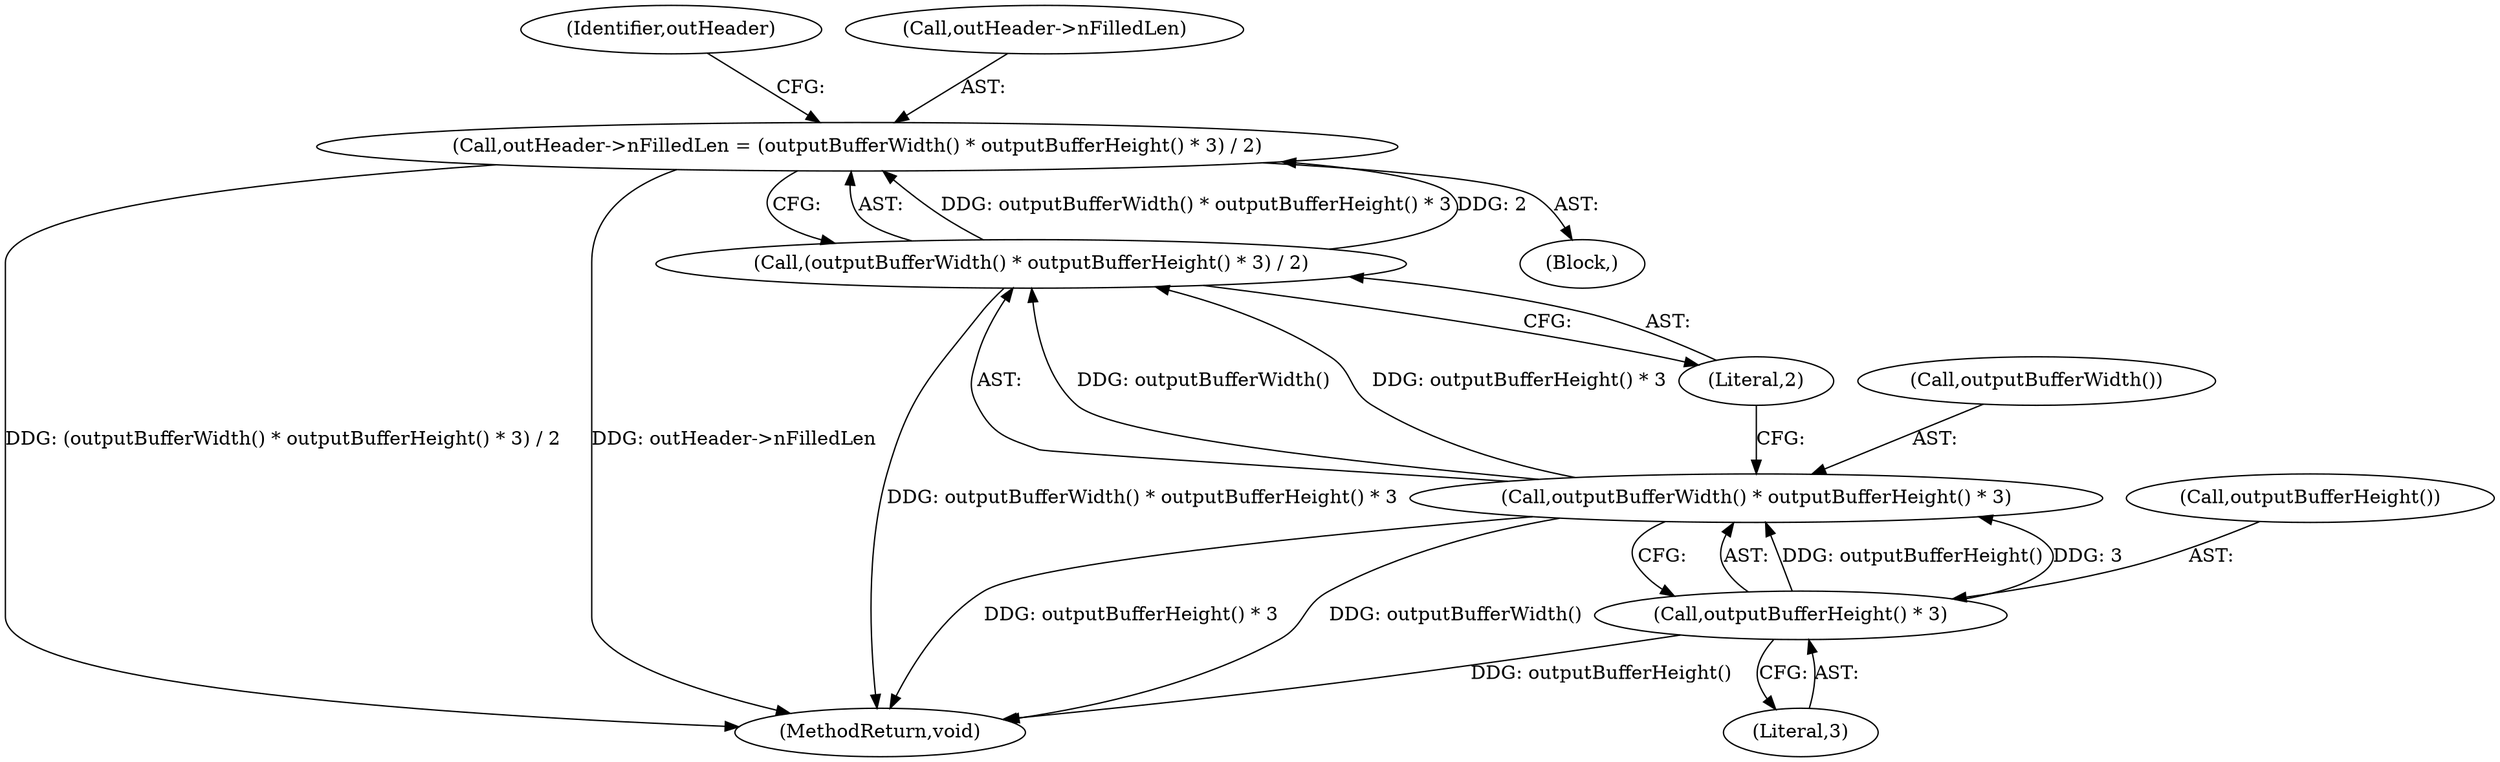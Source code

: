 digraph "0_Android_918eeaa29d99d257282fafec931b4bda0e3bae12_1@pointer" {
"1000453" [label="(Call,outHeader->nFilledLen = (outputBufferWidth() * outputBufferHeight() * 3) / 2)"];
"1000457" [label="(Call,(outputBufferWidth() * outputBufferHeight() * 3) / 2)"];
"1000458" [label="(Call,outputBufferWidth() * outputBufferHeight() * 3)"];
"1000460" [label="(Call,outputBufferHeight() * 3)"];
"1000460" [label="(Call,outputBufferHeight() * 3)"];
"1000452" [label="(Block,)"];
"1000463" [label="(Literal,2)"];
"1000458" [label="(Call,outputBufferWidth() * outputBufferHeight() * 3)"];
"1000461" [label="(Call,outputBufferHeight())"];
"1000466" [label="(Identifier,outHeader)"];
"1000453" [label="(Call,outHeader->nFilledLen = (outputBufferWidth() * outputBufferHeight() * 3) / 2)"];
"1000549" [label="(MethodReturn,void)"];
"1000459" [label="(Call,outputBufferWidth())"];
"1000462" [label="(Literal,3)"];
"1000457" [label="(Call,(outputBufferWidth() * outputBufferHeight() * 3) / 2)"];
"1000454" [label="(Call,outHeader->nFilledLen)"];
"1000453" -> "1000452"  [label="AST: "];
"1000453" -> "1000457"  [label="CFG: "];
"1000454" -> "1000453"  [label="AST: "];
"1000457" -> "1000453"  [label="AST: "];
"1000466" -> "1000453"  [label="CFG: "];
"1000453" -> "1000549"  [label="DDG: (outputBufferWidth() * outputBufferHeight() * 3) / 2"];
"1000453" -> "1000549"  [label="DDG: outHeader->nFilledLen"];
"1000457" -> "1000453"  [label="DDG: outputBufferWidth() * outputBufferHeight() * 3"];
"1000457" -> "1000453"  [label="DDG: 2"];
"1000457" -> "1000463"  [label="CFG: "];
"1000458" -> "1000457"  [label="AST: "];
"1000463" -> "1000457"  [label="AST: "];
"1000457" -> "1000549"  [label="DDG: outputBufferWidth() * outputBufferHeight() * 3"];
"1000458" -> "1000457"  [label="DDG: outputBufferWidth()"];
"1000458" -> "1000457"  [label="DDG: outputBufferHeight() * 3"];
"1000458" -> "1000460"  [label="CFG: "];
"1000459" -> "1000458"  [label="AST: "];
"1000460" -> "1000458"  [label="AST: "];
"1000463" -> "1000458"  [label="CFG: "];
"1000458" -> "1000549"  [label="DDG: outputBufferHeight() * 3"];
"1000458" -> "1000549"  [label="DDG: outputBufferWidth()"];
"1000460" -> "1000458"  [label="DDG: outputBufferHeight()"];
"1000460" -> "1000458"  [label="DDG: 3"];
"1000460" -> "1000462"  [label="CFG: "];
"1000461" -> "1000460"  [label="AST: "];
"1000462" -> "1000460"  [label="AST: "];
"1000460" -> "1000549"  [label="DDG: outputBufferHeight()"];
}

